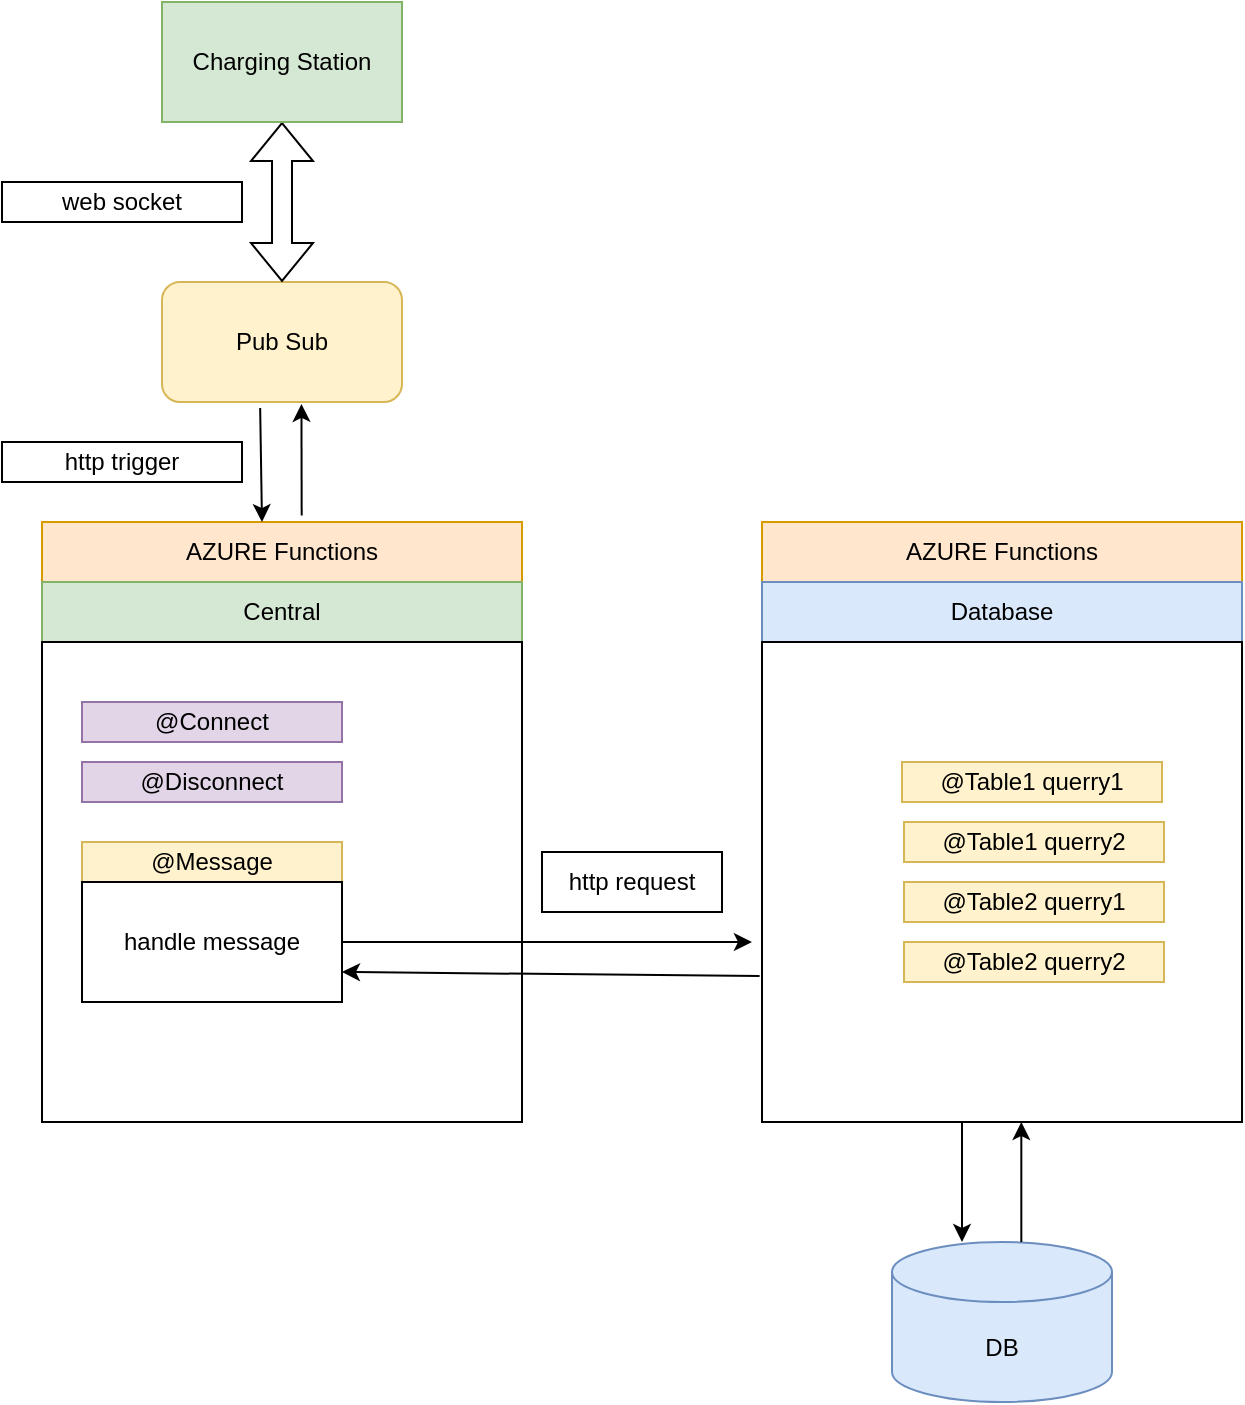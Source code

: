 <mxfile version="22.0.8" type="github">
  <diagram name="Page-1" id="swX_OmcifyCcQ__FE-wy">
    <mxGraphModel dx="1174" dy="701" grid="1" gridSize="10" guides="1" tooltips="1" connect="1" arrows="1" fold="1" page="1" pageScale="1" pageWidth="850" pageHeight="1100" math="0" shadow="0">
      <root>
        <mxCell id="0" />
        <mxCell id="1" parent="0" />
        <mxCell id="JxlkaKrIeEIBKMhmb0Ot-1" value="&lt;div&gt;AZURE Functions&lt;/div&gt;" style="rounded=0;whiteSpace=wrap;html=1;fillColor=#ffe6cc;strokeColor=#d79b00;" vertex="1" parent="1">
          <mxGeometry x="160" y="320" width="240" height="30" as="geometry" />
        </mxCell>
        <mxCell id="JxlkaKrIeEIBKMhmb0Ot-2" value="Central" style="rounded=0;whiteSpace=wrap;html=1;fillColor=#d5e8d4;strokeColor=#82b366;" vertex="1" parent="1">
          <mxGeometry x="160" y="350" width="240" height="30" as="geometry" />
        </mxCell>
        <mxCell id="JxlkaKrIeEIBKMhmb0Ot-3" value="&lt;div&gt;AZURE Functions&lt;/div&gt;" style="rounded=0;whiteSpace=wrap;html=1;fillColor=#ffe6cc;strokeColor=#d79b00;" vertex="1" parent="1">
          <mxGeometry x="520" y="320" width="240" height="30" as="geometry" />
        </mxCell>
        <mxCell id="JxlkaKrIeEIBKMhmb0Ot-4" value="Database" style="rounded=0;whiteSpace=wrap;html=1;fillColor=#dae8fc;strokeColor=#6c8ebf;" vertex="1" parent="1">
          <mxGeometry x="520" y="350" width="240" height="30" as="geometry" />
        </mxCell>
        <mxCell id="JxlkaKrIeEIBKMhmb0Ot-5" value="" style="rounded=0;whiteSpace=wrap;html=1;" vertex="1" parent="1">
          <mxGeometry x="160" y="380" width="240" height="240" as="geometry" />
        </mxCell>
        <mxCell id="JxlkaKrIeEIBKMhmb0Ot-6" value="@Connect" style="rounded=0;whiteSpace=wrap;html=1;fillColor=#e1d5e7;strokeColor=#9673a6;" vertex="1" parent="1">
          <mxGeometry x="180" y="410" width="130" height="20" as="geometry" />
        </mxCell>
        <mxCell id="JxlkaKrIeEIBKMhmb0Ot-8" value="@Disconnect" style="rounded=0;whiteSpace=wrap;html=1;fillColor=#e1d5e7;strokeColor=#9673a6;" vertex="1" parent="1">
          <mxGeometry x="180" y="440" width="130" height="20" as="geometry" />
        </mxCell>
        <mxCell id="JxlkaKrIeEIBKMhmb0Ot-9" value="@Message" style="rounded=0;whiteSpace=wrap;html=1;fillColor=#fff2cc;strokeColor=#d6b656;" vertex="1" parent="1">
          <mxGeometry x="180" y="480" width="130" height="20" as="geometry" />
        </mxCell>
        <mxCell id="JxlkaKrIeEIBKMhmb0Ot-10" value="handle message" style="rounded=0;whiteSpace=wrap;html=1;" vertex="1" parent="1">
          <mxGeometry x="180" y="500" width="130" height="60" as="geometry" />
        </mxCell>
        <mxCell id="JxlkaKrIeEIBKMhmb0Ot-11" value="" style="rounded=0;whiteSpace=wrap;html=1;" vertex="1" parent="1">
          <mxGeometry x="520" y="380" width="240" height="240" as="geometry" />
        </mxCell>
        <mxCell id="JxlkaKrIeEIBKMhmb0Ot-12" style="edgeStyle=orthogonalEdgeStyle;rounded=0;orthogonalLoop=1;jettySize=auto;html=1;exitX=1;exitY=0.5;exitDx=0;exitDy=0;entryX=-0.021;entryY=0.625;entryDx=0;entryDy=0;entryPerimeter=0;" edge="1" parent="1" source="JxlkaKrIeEIBKMhmb0Ot-10" target="JxlkaKrIeEIBKMhmb0Ot-11">
          <mxGeometry relative="1" as="geometry" />
        </mxCell>
        <mxCell id="JxlkaKrIeEIBKMhmb0Ot-13" value="http request" style="rounded=0;whiteSpace=wrap;html=1;" vertex="1" parent="1">
          <mxGeometry x="410" y="485" width="90" height="30" as="geometry" />
        </mxCell>
        <mxCell id="JxlkaKrIeEIBKMhmb0Ot-14" value="@Table1 querry1" style="rounded=0;whiteSpace=wrap;html=1;fillColor=#fff2cc;strokeColor=#d6b656;" vertex="1" parent="1">
          <mxGeometry x="590" y="440" width="130" height="20" as="geometry" />
        </mxCell>
        <mxCell id="JxlkaKrIeEIBKMhmb0Ot-15" value="@Table1 querry2" style="rounded=0;whiteSpace=wrap;html=1;fillColor=#fff2cc;strokeColor=#d6b656;" vertex="1" parent="1">
          <mxGeometry x="591" y="470" width="130" height="20" as="geometry" />
        </mxCell>
        <mxCell id="JxlkaKrIeEIBKMhmb0Ot-19" value="@Table2 querry1" style="rounded=0;whiteSpace=wrap;html=1;fillColor=#fff2cc;strokeColor=#d6b656;" vertex="1" parent="1">
          <mxGeometry x="591" y="500" width="130" height="20" as="geometry" />
        </mxCell>
        <mxCell id="JxlkaKrIeEIBKMhmb0Ot-20" value="@Table2 querry2" style="rounded=0;whiteSpace=wrap;html=1;fillColor=#fff2cc;strokeColor=#d6b656;" vertex="1" parent="1">
          <mxGeometry x="591" y="530" width="130" height="20" as="geometry" />
        </mxCell>
        <mxCell id="JxlkaKrIeEIBKMhmb0Ot-21" value="" style="endArrow=classic;html=1;rounded=0;entryX=1;entryY=0.75;entryDx=0;entryDy=0;exitX=-0.005;exitY=0.696;exitDx=0;exitDy=0;exitPerimeter=0;" edge="1" parent="1" source="JxlkaKrIeEIBKMhmb0Ot-11" target="JxlkaKrIeEIBKMhmb0Ot-10">
          <mxGeometry width="50" height="50" relative="1" as="geometry">
            <mxPoint x="470" y="590" as="sourcePoint" />
            <mxPoint x="530" y="520" as="targetPoint" />
          </mxGeometry>
        </mxCell>
        <mxCell id="JxlkaKrIeEIBKMhmb0Ot-24" value="DB" style="shape=cylinder3;whiteSpace=wrap;html=1;boundedLbl=1;backgroundOutline=1;size=15;fillColor=#dae8fc;strokeColor=#6c8ebf;" vertex="1" parent="1">
          <mxGeometry x="585" y="680" width="110" height="80" as="geometry" />
        </mxCell>
        <mxCell id="JxlkaKrIeEIBKMhmb0Ot-26" value="" style="endArrow=classic;html=1;rounded=0;" edge="1" parent="1">
          <mxGeometry width="50" height="50" relative="1" as="geometry">
            <mxPoint x="620" y="620" as="sourcePoint" />
            <mxPoint x="620" y="680" as="targetPoint" />
          </mxGeometry>
        </mxCell>
        <mxCell id="JxlkaKrIeEIBKMhmb0Ot-29" value="" style="endArrow=classic;html=1;rounded=0;" edge="1" parent="1">
          <mxGeometry width="50" height="50" relative="1" as="geometry">
            <mxPoint x="649.66" y="680" as="sourcePoint" />
            <mxPoint x="649.66" y="620" as="targetPoint" />
          </mxGeometry>
        </mxCell>
        <mxCell id="JxlkaKrIeEIBKMhmb0Ot-30" value="Pub Sub" style="rounded=1;whiteSpace=wrap;html=1;fillColor=#fff2cc;strokeColor=#d6b656;" vertex="1" parent="1">
          <mxGeometry x="220" y="200" width="120" height="60" as="geometry" />
        </mxCell>
        <mxCell id="JxlkaKrIeEIBKMhmb0Ot-33" value="" style="shape=flexArrow;endArrow=classic;startArrow=classic;html=1;rounded=0;exitX=0.5;exitY=0;exitDx=0;exitDy=0;" edge="1" parent="1" source="JxlkaKrIeEIBKMhmb0Ot-30">
          <mxGeometry width="100" height="100" relative="1" as="geometry">
            <mxPoint x="180" y="220" as="sourcePoint" />
            <mxPoint x="280" y="120" as="targetPoint" />
          </mxGeometry>
        </mxCell>
        <mxCell id="JxlkaKrIeEIBKMhmb0Ot-35" value="Charging Station" style="rounded=0;whiteSpace=wrap;html=1;fillColor=#d5e8d4;strokeColor=#82b366;" vertex="1" parent="1">
          <mxGeometry x="220" y="60" width="120" height="60" as="geometry" />
        </mxCell>
        <mxCell id="JxlkaKrIeEIBKMhmb0Ot-36" value="" style="endArrow=classic;html=1;rounded=0;exitX=0.409;exitY=1.05;exitDx=0;exitDy=0;exitPerimeter=0;" edge="1" parent="1" source="JxlkaKrIeEIBKMhmb0Ot-30">
          <mxGeometry width="50" height="50" relative="1" as="geometry">
            <mxPoint x="269.66" y="270" as="sourcePoint" />
            <mxPoint x="270" y="320" as="targetPoint" />
          </mxGeometry>
        </mxCell>
        <mxCell id="JxlkaKrIeEIBKMhmb0Ot-37" value="" style="endArrow=classic;html=1;rounded=0;exitX=0.541;exitY=-0.107;exitDx=0;exitDy=0;exitPerimeter=0;entryX=0.581;entryY=1.016;entryDx=0;entryDy=0;entryPerimeter=0;" edge="1" parent="1" source="JxlkaKrIeEIBKMhmb0Ot-1" target="JxlkaKrIeEIBKMhmb0Ot-30">
          <mxGeometry width="50" height="50" relative="1" as="geometry">
            <mxPoint x="310" y="310" as="sourcePoint" />
            <mxPoint x="289.66" y="270" as="targetPoint" />
          </mxGeometry>
        </mxCell>
        <mxCell id="JxlkaKrIeEIBKMhmb0Ot-38" value="web socket" style="rounded=0;whiteSpace=wrap;html=1;" vertex="1" parent="1">
          <mxGeometry x="140" y="150" width="120" height="20" as="geometry" />
        </mxCell>
        <mxCell id="JxlkaKrIeEIBKMhmb0Ot-39" value="http trigger" style="rounded=0;whiteSpace=wrap;html=1;" vertex="1" parent="1">
          <mxGeometry x="140" y="280" width="120" height="20" as="geometry" />
        </mxCell>
      </root>
    </mxGraphModel>
  </diagram>
</mxfile>
